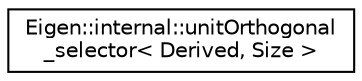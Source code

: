 digraph "Graphical Class Hierarchy"
{
  edge [fontname="Helvetica",fontsize="10",labelfontname="Helvetica",labelfontsize="10"];
  node [fontname="Helvetica",fontsize="10",shape=record];
  rankdir="LR";
  Node1 [label="Eigen::internal::unitOrthogonal\l_selector\< Derived, Size \>",height=0.2,width=0.4,color="black", fillcolor="white", style="filled",URL="$struct_eigen_1_1internal_1_1unit_orthogonal__selector.html"];
}
